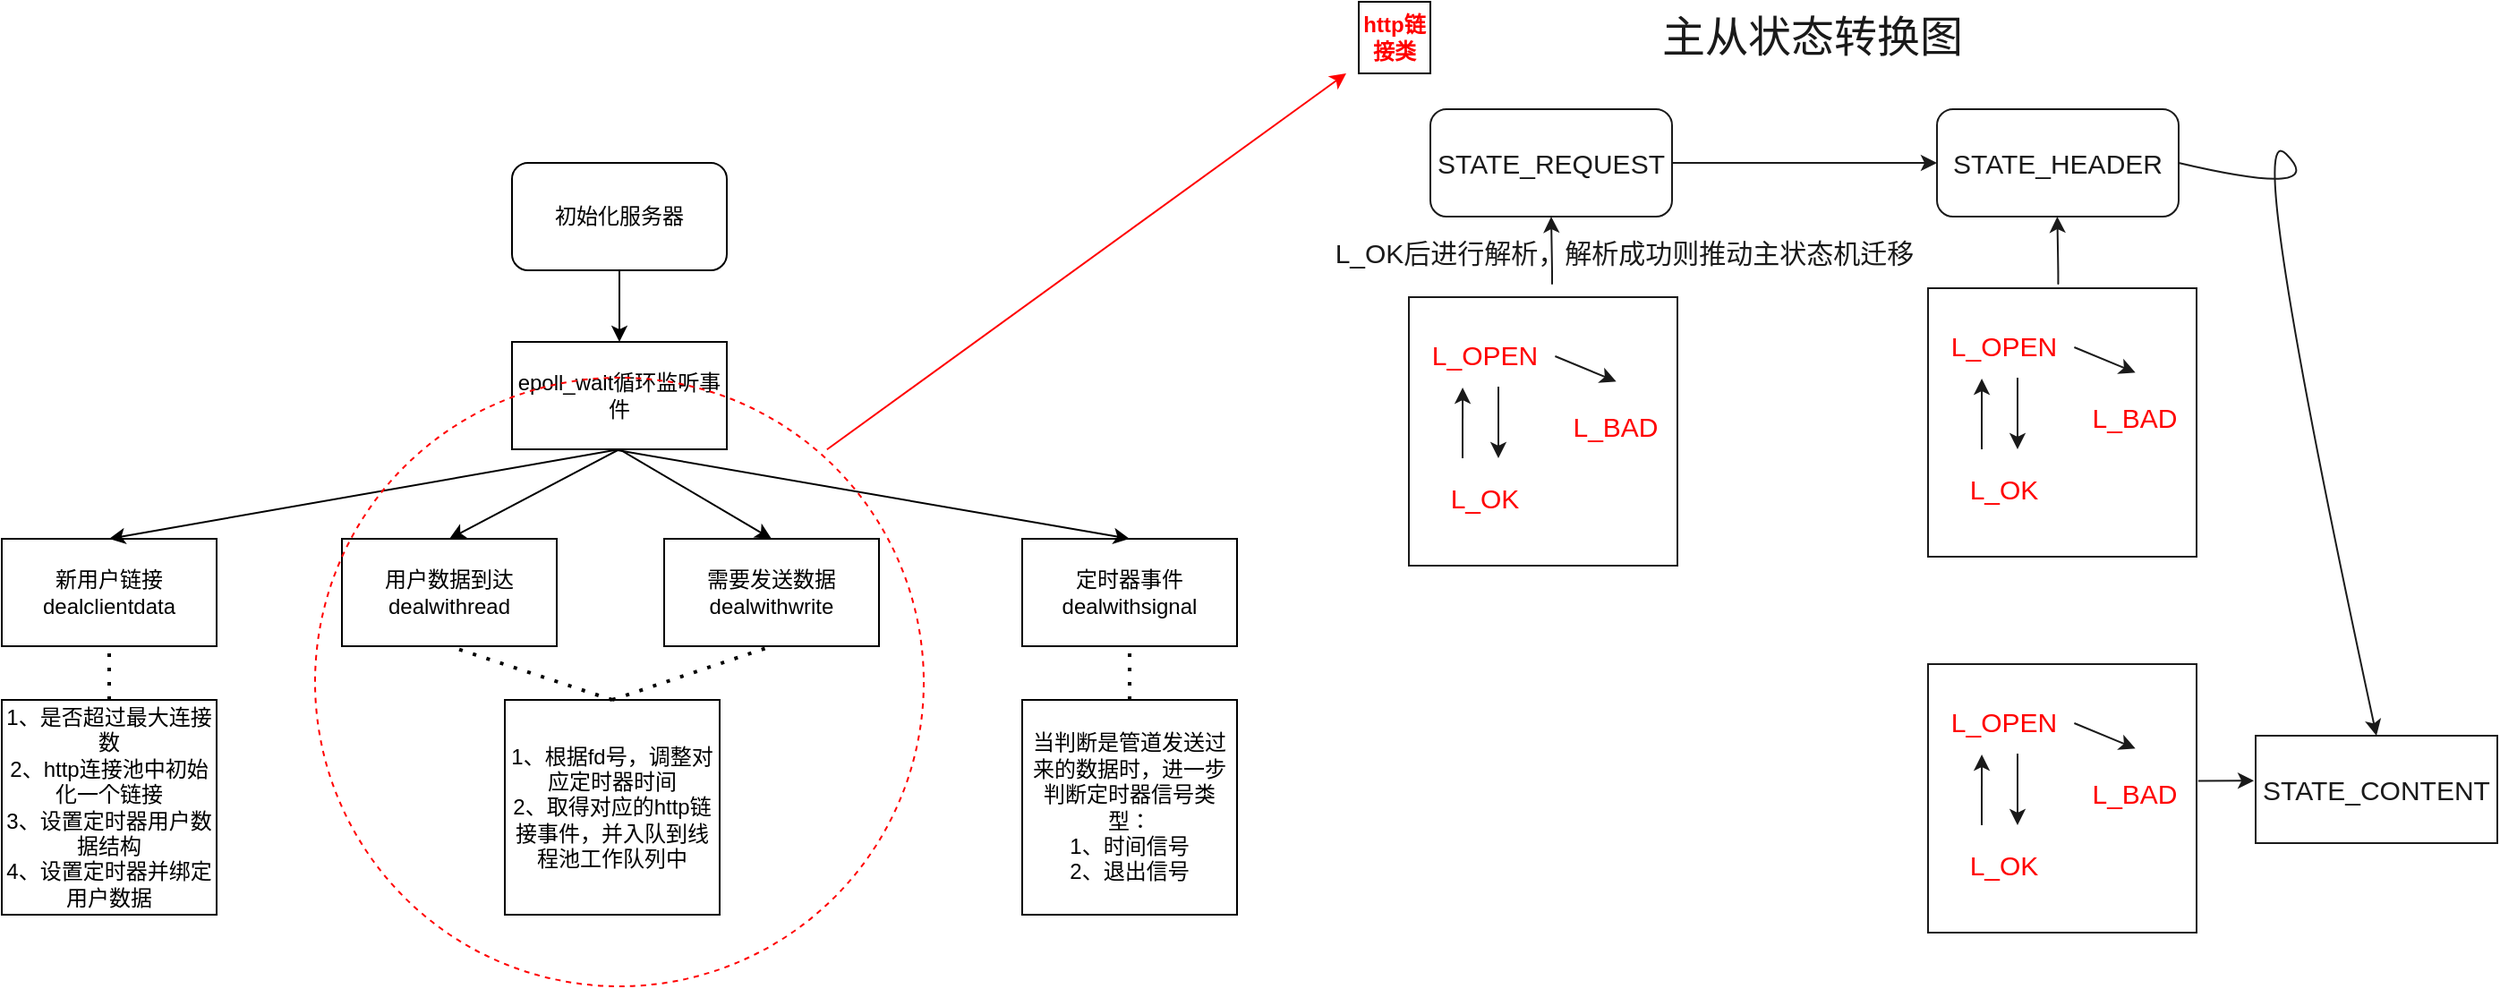 <mxfile version="17.5.0" type="github">
  <diagram id="A5NiPpgJj7nc6MVz3xeY" name="Page-1">
    <mxGraphModel dx="1422" dy="800" grid="1" gridSize="10" guides="1" tooltips="1" connect="1" arrows="1" fold="1" page="1" pageScale="1" pageWidth="827" pageHeight="1169" math="0" shadow="0">
      <root>
        <mxCell id="0" />
        <mxCell id="1" parent="0" />
        <mxCell id="RjcR3AsE55ujhxijjUr5-1" value="初始化服务器" style="rounded=1;whiteSpace=wrap;html=1;" vertex="1" parent="1">
          <mxGeometry x="354" y="90" width="120" height="60" as="geometry" />
        </mxCell>
        <mxCell id="RjcR3AsE55ujhxijjUr5-3" value="epoll_wait循环监听事件" style="rounded=0;whiteSpace=wrap;html=1;" vertex="1" parent="1">
          <mxGeometry x="354" y="190" width="120" height="60" as="geometry" />
        </mxCell>
        <mxCell id="RjcR3AsE55ujhxijjUr5-4" value="新用户链接&lt;br&gt;dealclientdata" style="rounded=0;whiteSpace=wrap;html=1;" vertex="1" parent="1">
          <mxGeometry x="69" y="300" width="120" height="60" as="geometry" />
        </mxCell>
        <mxCell id="RjcR3AsE55ujhxijjUr5-5" value="用户数据到达&lt;br&gt;dealwithread" style="rounded=0;whiteSpace=wrap;html=1;" vertex="1" parent="1">
          <mxGeometry x="259" y="300" width="120" height="60" as="geometry" />
        </mxCell>
        <mxCell id="RjcR3AsE55ujhxijjUr5-6" value="需要发送数据&lt;br&gt;dealwithwrite" style="rounded=0;whiteSpace=wrap;html=1;" vertex="1" parent="1">
          <mxGeometry x="439" y="300" width="120" height="60" as="geometry" />
        </mxCell>
        <mxCell id="RjcR3AsE55ujhxijjUr5-7" value="定时器事件&lt;br&gt;dealwithsignal" style="rounded=0;whiteSpace=wrap;html=1;" vertex="1" parent="1">
          <mxGeometry x="639" y="300" width="120" height="60" as="geometry" />
        </mxCell>
        <mxCell id="RjcR3AsE55ujhxijjUr5-9" value="" style="endArrow=classic;html=1;rounded=0;entryX=0.5;entryY=0;entryDx=0;entryDy=0;exitX=0.5;exitY=1;exitDx=0;exitDy=0;" edge="1" parent="1" source="RjcR3AsE55ujhxijjUr5-3" target="RjcR3AsE55ujhxijjUr5-4">
          <mxGeometry width="50" height="50" relative="1" as="geometry">
            <mxPoint x="190" y="270" as="sourcePoint" />
            <mxPoint x="240" y="220" as="targetPoint" />
          </mxGeometry>
        </mxCell>
        <mxCell id="RjcR3AsE55ujhxijjUr5-10" value="" style="endArrow=classic;html=1;rounded=0;entryX=0.5;entryY=0;entryDx=0;entryDy=0;exitX=0.5;exitY=1;exitDx=0;exitDy=0;" edge="1" parent="1" source="RjcR3AsE55ujhxijjUr5-3" target="RjcR3AsE55ujhxijjUr5-5">
          <mxGeometry width="50" height="50" relative="1" as="geometry">
            <mxPoint x="424" y="260.0" as="sourcePoint" />
            <mxPoint x="139" y="310.0" as="targetPoint" />
          </mxGeometry>
        </mxCell>
        <mxCell id="RjcR3AsE55ujhxijjUr5-11" value="" style="endArrow=classic;html=1;rounded=0;entryX=0.5;entryY=0;entryDx=0;entryDy=0;exitX=0.5;exitY=1;exitDx=0;exitDy=0;" edge="1" parent="1" source="RjcR3AsE55ujhxijjUr5-3" target="RjcR3AsE55ujhxijjUr5-6">
          <mxGeometry width="50" height="50" relative="1" as="geometry">
            <mxPoint x="434" y="270.0" as="sourcePoint" />
            <mxPoint x="149" y="320.0" as="targetPoint" />
          </mxGeometry>
        </mxCell>
        <mxCell id="RjcR3AsE55ujhxijjUr5-12" value="" style="endArrow=classic;html=1;rounded=0;entryX=0.5;entryY=0;entryDx=0;entryDy=0;" edge="1" parent="1" target="RjcR3AsE55ujhxijjUr5-7">
          <mxGeometry width="50" height="50" relative="1" as="geometry">
            <mxPoint x="410" y="250" as="sourcePoint" />
            <mxPoint x="159" y="330.0" as="targetPoint" />
          </mxGeometry>
        </mxCell>
        <mxCell id="RjcR3AsE55ujhxijjUr5-13" value="" style="endArrow=classic;html=1;rounded=0;entryX=0.5;entryY=0;entryDx=0;entryDy=0;exitX=0.5;exitY=1;exitDx=0;exitDy=0;" edge="1" parent="1" source="RjcR3AsE55ujhxijjUr5-1" target="RjcR3AsE55ujhxijjUr5-3">
          <mxGeometry width="50" height="50" relative="1" as="geometry">
            <mxPoint x="454" y="290.0" as="sourcePoint" />
            <mxPoint x="169" y="340.0" as="targetPoint" />
          </mxGeometry>
        </mxCell>
        <mxCell id="RjcR3AsE55ujhxijjUr5-14" value="1、是否超过最大连接数&lt;br&gt;2、http连接池中初始化一个链接&lt;br&gt;3、设置定时器用户数据结构&lt;br&gt;4、设置定时器并绑定用户数据" style="whiteSpace=wrap;html=1;aspect=fixed;" vertex="1" parent="1">
          <mxGeometry x="69" y="390" width="120" height="120" as="geometry" />
        </mxCell>
        <mxCell id="RjcR3AsE55ujhxijjUr5-17" value="" style="endArrow=none;dashed=1;html=1;dashPattern=1 3;strokeWidth=2;rounded=0;entryX=0.5;entryY=1;entryDx=0;entryDy=0;exitX=0.5;exitY=0;exitDx=0;exitDy=0;" edge="1" parent="1" source="RjcR3AsE55ujhxijjUr5-14" target="RjcR3AsE55ujhxijjUr5-4">
          <mxGeometry width="50" height="50" relative="1" as="geometry">
            <mxPoint x="120" y="410" as="sourcePoint" />
            <mxPoint x="170" y="360" as="targetPoint" />
          </mxGeometry>
        </mxCell>
        <mxCell id="RjcR3AsE55ujhxijjUr5-18" value="1、根据fd号，调整对应定时器时间&lt;br&gt;2、取得对应的http链接事件，并入队到线程池工作队列中" style="whiteSpace=wrap;html=1;aspect=fixed;" vertex="1" parent="1">
          <mxGeometry x="350" y="390" width="120" height="120" as="geometry" />
        </mxCell>
        <mxCell id="RjcR3AsE55ujhxijjUr5-19" value="" style="endArrow=none;dashed=1;html=1;dashPattern=1 3;strokeWidth=2;rounded=0;exitX=0.5;exitY=0;exitDx=0;exitDy=0;entryX=0.5;entryY=1;entryDx=0;entryDy=0;" edge="1" parent="1" source="RjcR3AsE55ujhxijjUr5-18" target="RjcR3AsE55ujhxijjUr5-5">
          <mxGeometry width="50" height="50" relative="1" as="geometry">
            <mxPoint x="300" y="410" as="sourcePoint" />
            <mxPoint x="350" y="360" as="targetPoint" />
          </mxGeometry>
        </mxCell>
        <mxCell id="RjcR3AsE55ujhxijjUr5-20" value="" style="endArrow=none;dashed=1;html=1;dashPattern=1 3;strokeWidth=2;rounded=0;entryX=0.5;entryY=1;entryDx=0;entryDy=0;" edge="1" parent="1" target="RjcR3AsE55ujhxijjUr5-6">
          <mxGeometry width="50" height="50" relative="1" as="geometry">
            <mxPoint x="410" y="390" as="sourcePoint" />
            <mxPoint x="540" y="370" as="targetPoint" />
          </mxGeometry>
        </mxCell>
        <mxCell id="RjcR3AsE55ujhxijjUr5-21" value="当判断是管道发送过来的数据时，进一步判断定时器信号类型：&lt;br&gt;1、时间信号&lt;br&gt;2、退出信号" style="whiteSpace=wrap;html=1;aspect=fixed;" vertex="1" parent="1">
          <mxGeometry x="639" y="390" width="120" height="120" as="geometry" />
        </mxCell>
        <mxCell id="RjcR3AsE55ujhxijjUr5-22" value="" style="endArrow=none;dashed=1;html=1;dashPattern=1 3;strokeWidth=2;rounded=0;entryX=0.5;entryY=1;entryDx=0;entryDy=0;exitX=0.5;exitY=0;exitDx=0;exitDy=0;" edge="1" parent="1" source="RjcR3AsE55ujhxijjUr5-21" target="RjcR3AsE55ujhxijjUr5-7">
          <mxGeometry width="50" height="50" relative="1" as="geometry">
            <mxPoint x="580" y="430" as="sourcePoint" />
            <mxPoint x="630" y="380" as="targetPoint" />
          </mxGeometry>
        </mxCell>
        <mxCell id="RjcR3AsE55ujhxijjUr5-23" value="&lt;b&gt;&lt;font color=&quot;#ff0000&quot;&gt;http链接类&lt;/font&gt;&lt;/b&gt;" style="whiteSpace=wrap;html=1;aspect=fixed;" vertex="1" parent="1">
          <mxGeometry x="827" width="40" height="40" as="geometry" />
        </mxCell>
        <mxCell id="RjcR3AsE55ujhxijjUr5-27" value="" style="ellipse;whiteSpace=wrap;html=1;aspect=fixed;dashed=1;fillColor=none;strokeColor=#FF0000;" vertex="1" parent="1">
          <mxGeometry x="244" y="210" width="340" height="340" as="geometry" />
        </mxCell>
        <mxCell id="RjcR3AsE55ujhxijjUr5-28" value="" style="endArrow=classic;html=1;rounded=1;exitX=0.841;exitY=0.118;exitDx=0;exitDy=0;exitPerimeter=0;strokeColor=#FF0000;" edge="1" parent="1" source="RjcR3AsE55ujhxijjUr5-27">
          <mxGeometry width="50" height="50" relative="1" as="geometry">
            <mxPoint x="540" y="250" as="sourcePoint" />
            <mxPoint x="820" y="40" as="targetPoint" />
          </mxGeometry>
        </mxCell>
        <mxCell id="RjcR3AsE55ujhxijjUr5-29" value="&lt;font style=&quot;font-size: 24px&quot;&gt;主从状态转换图&lt;/font&gt;" style="text;html=1;align=center;verticalAlign=middle;resizable=0;points=[];autosize=1;strokeColor=none;fillColor=none;fontColor=#1A1A1A;" vertex="1" parent="1">
          <mxGeometry x="990" y="10" width="180" height="20" as="geometry" />
        </mxCell>
        <mxCell id="RjcR3AsE55ujhxijjUr5-30" value="" style="whiteSpace=wrap;html=1;aspect=fixed;fontSize=24;fontColor=#FF0000;strokeColor=#1A1A1A;fillColor=none;" vertex="1" parent="1">
          <mxGeometry x="855" y="165" width="150" height="150" as="geometry" />
        </mxCell>
        <mxCell id="RjcR3AsE55ujhxijjUr5-33" value="&lt;font style=&quot;font-size: 15px&quot;&gt;L_OPEN&lt;/font&gt;" style="text;html=1;align=center;verticalAlign=middle;resizable=0;points=[];autosize=1;strokeColor=none;fillColor=none;fontSize=24;fontColor=#FF0000;" vertex="1" parent="1">
          <mxGeometry x="862" y="175" width="70" height="40" as="geometry" />
        </mxCell>
        <mxCell id="RjcR3AsE55ujhxijjUr5-34" value="&lt;font style=&quot;font-size: 15px&quot;&gt;L_OK&lt;/font&gt;" style="text;html=1;align=center;verticalAlign=middle;resizable=0;points=[];autosize=1;strokeColor=none;fillColor=none;fontSize=24;fontColor=#FF0000;" vertex="1" parent="1">
          <mxGeometry x="872" y="255" width="50" height="40" as="geometry" />
        </mxCell>
        <mxCell id="RjcR3AsE55ujhxijjUr5-35" value="&lt;font style=&quot;font-size: 15px&quot;&gt;L_BAD&lt;/font&gt;" style="text;html=1;align=center;verticalAlign=middle;resizable=0;points=[];autosize=1;strokeColor=none;fillColor=none;fontSize=24;fontColor=#FF0000;" vertex="1" parent="1">
          <mxGeometry x="940" y="215" width="60" height="40" as="geometry" />
        </mxCell>
        <mxCell id="RjcR3AsE55ujhxijjUr5-44" value="" style="endArrow=classic;html=1;rounded=1;fontSize=15;fontColor=#FF0000;strokeColor=#1A1A1A;entryX=0.329;entryY=1.013;entryDx=0;entryDy=0;entryPerimeter=0;" edge="1" parent="1" target="RjcR3AsE55ujhxijjUr5-33">
          <mxGeometry width="50" height="50" relative="1" as="geometry">
            <mxPoint x="885" y="255" as="sourcePoint" />
            <mxPoint x="925" y="365" as="targetPoint" />
          </mxGeometry>
        </mxCell>
        <mxCell id="RjcR3AsE55ujhxijjUr5-45" value="" style="endArrow=classic;html=1;rounded=1;fontSize=15;fontColor=#FF0000;strokeColor=#1A1A1A;" edge="1" parent="1">
          <mxGeometry width="50" height="50" relative="1" as="geometry">
            <mxPoint x="905" y="215" as="sourcePoint" />
            <mxPoint x="905" y="255" as="targetPoint" />
          </mxGeometry>
        </mxCell>
        <mxCell id="RjcR3AsE55ujhxijjUr5-46" value="" style="endArrow=classic;html=1;rounded=1;fontSize=15;fontColor=#FF0000;strokeColor=#1A1A1A;entryX=0.514;entryY=-0.071;entryDx=0;entryDy=0;entryPerimeter=0;exitX=1.067;exitY=0.575;exitDx=0;exitDy=0;exitPerimeter=0;" edge="1" parent="1" source="RjcR3AsE55ujhxijjUr5-33" target="RjcR3AsE55ujhxijjUr5-35">
          <mxGeometry width="50" height="50" relative="1" as="geometry">
            <mxPoint x="975" y="405" as="sourcePoint" />
            <mxPoint x="905.03" y="235.52" as="targetPoint" />
          </mxGeometry>
        </mxCell>
        <mxCell id="RjcR3AsE55ujhxijjUr5-47" value="" style="whiteSpace=wrap;html=1;aspect=fixed;fontSize=24;fontColor=#FF0000;strokeColor=#1A1A1A;fillColor=none;" vertex="1" parent="1">
          <mxGeometry x="1145" y="160" width="150" height="150" as="geometry" />
        </mxCell>
        <mxCell id="RjcR3AsE55ujhxijjUr5-48" value="&lt;font style=&quot;font-size: 15px&quot;&gt;L_OPEN&lt;/font&gt;" style="text;html=1;align=center;verticalAlign=middle;resizable=0;points=[];autosize=1;strokeColor=none;fillColor=none;fontSize=24;fontColor=#FF0000;" vertex="1" parent="1">
          <mxGeometry x="1152" y="170" width="70" height="40" as="geometry" />
        </mxCell>
        <mxCell id="RjcR3AsE55ujhxijjUr5-49" value="&lt;font style=&quot;font-size: 15px&quot;&gt;L_OK&lt;/font&gt;" style="text;html=1;align=center;verticalAlign=middle;resizable=0;points=[];autosize=1;strokeColor=none;fillColor=none;fontSize=24;fontColor=#FF0000;" vertex="1" parent="1">
          <mxGeometry x="1162" y="250" width="50" height="40" as="geometry" />
        </mxCell>
        <mxCell id="RjcR3AsE55ujhxijjUr5-50" value="&lt;font style=&quot;font-size: 15px&quot;&gt;L_BAD&lt;/font&gt;" style="text;html=1;align=center;verticalAlign=middle;resizable=0;points=[];autosize=1;strokeColor=none;fillColor=none;fontSize=24;fontColor=#FF0000;" vertex="1" parent="1">
          <mxGeometry x="1230" y="210" width="60" height="40" as="geometry" />
        </mxCell>
        <mxCell id="RjcR3AsE55ujhxijjUr5-51" value="" style="endArrow=classic;html=1;rounded=1;fontSize=15;fontColor=#FF0000;strokeColor=#1A1A1A;entryX=0.329;entryY=1.013;entryDx=0;entryDy=0;entryPerimeter=0;" edge="1" parent="1" target="RjcR3AsE55ujhxijjUr5-48">
          <mxGeometry width="50" height="50" relative="1" as="geometry">
            <mxPoint x="1175" y="250" as="sourcePoint" />
            <mxPoint x="1215" y="360" as="targetPoint" />
          </mxGeometry>
        </mxCell>
        <mxCell id="RjcR3AsE55ujhxijjUr5-52" value="" style="endArrow=classic;html=1;rounded=1;fontSize=15;fontColor=#FF0000;strokeColor=#1A1A1A;" edge="1" parent="1">
          <mxGeometry width="50" height="50" relative="1" as="geometry">
            <mxPoint x="1195" y="210" as="sourcePoint" />
            <mxPoint x="1195" y="250" as="targetPoint" />
          </mxGeometry>
        </mxCell>
        <mxCell id="RjcR3AsE55ujhxijjUr5-53" value="" style="endArrow=classic;html=1;rounded=1;fontSize=15;fontColor=#FF0000;strokeColor=#1A1A1A;entryX=0.514;entryY=-0.071;entryDx=0;entryDy=0;entryPerimeter=0;exitX=1.067;exitY=0.575;exitDx=0;exitDy=0;exitPerimeter=0;" edge="1" parent="1" source="RjcR3AsE55ujhxijjUr5-48" target="RjcR3AsE55ujhxijjUr5-50">
          <mxGeometry width="50" height="50" relative="1" as="geometry">
            <mxPoint x="1265" y="400" as="sourcePoint" />
            <mxPoint x="1195.03" y="230.52" as="targetPoint" />
          </mxGeometry>
        </mxCell>
        <mxCell id="RjcR3AsE55ujhxijjUr5-54" value="" style="whiteSpace=wrap;html=1;aspect=fixed;fontSize=24;fontColor=#FF0000;strokeColor=#1A1A1A;fillColor=none;" vertex="1" parent="1">
          <mxGeometry x="1145" y="370" width="150" height="150" as="geometry" />
        </mxCell>
        <mxCell id="RjcR3AsE55ujhxijjUr5-55" value="&lt;font style=&quot;font-size: 15px&quot;&gt;L_OPEN&lt;/font&gt;" style="text;html=1;align=center;verticalAlign=middle;resizable=0;points=[];autosize=1;strokeColor=none;fillColor=none;fontSize=24;fontColor=#FF0000;" vertex="1" parent="1">
          <mxGeometry x="1152" y="380" width="70" height="40" as="geometry" />
        </mxCell>
        <mxCell id="RjcR3AsE55ujhxijjUr5-56" value="&lt;font style=&quot;font-size: 15px&quot;&gt;L_OK&lt;/font&gt;" style="text;html=1;align=center;verticalAlign=middle;resizable=0;points=[];autosize=1;strokeColor=none;fillColor=none;fontSize=24;fontColor=#FF0000;" vertex="1" parent="1">
          <mxGeometry x="1162" y="460" width="50" height="40" as="geometry" />
        </mxCell>
        <mxCell id="RjcR3AsE55ujhxijjUr5-57" value="&lt;font style=&quot;font-size: 15px&quot;&gt;L_BAD&lt;/font&gt;" style="text;html=1;align=center;verticalAlign=middle;resizable=0;points=[];autosize=1;strokeColor=none;fillColor=none;fontSize=24;fontColor=#FF0000;" vertex="1" parent="1">
          <mxGeometry x="1230" y="420" width="60" height="40" as="geometry" />
        </mxCell>
        <mxCell id="RjcR3AsE55ujhxijjUr5-58" value="" style="endArrow=classic;html=1;rounded=1;fontSize=15;fontColor=#FF0000;strokeColor=#1A1A1A;entryX=0.329;entryY=1.013;entryDx=0;entryDy=0;entryPerimeter=0;" edge="1" parent="1" target="RjcR3AsE55ujhxijjUr5-55">
          <mxGeometry width="50" height="50" relative="1" as="geometry">
            <mxPoint x="1175" y="460" as="sourcePoint" />
            <mxPoint x="1215" y="570" as="targetPoint" />
          </mxGeometry>
        </mxCell>
        <mxCell id="RjcR3AsE55ujhxijjUr5-59" value="" style="endArrow=classic;html=1;rounded=1;fontSize=15;fontColor=#FF0000;strokeColor=#1A1A1A;" edge="1" parent="1">
          <mxGeometry width="50" height="50" relative="1" as="geometry">
            <mxPoint x="1195" y="420" as="sourcePoint" />
            <mxPoint x="1195" y="460" as="targetPoint" />
          </mxGeometry>
        </mxCell>
        <mxCell id="RjcR3AsE55ujhxijjUr5-60" value="" style="endArrow=classic;html=1;rounded=1;fontSize=15;fontColor=#FF0000;strokeColor=#1A1A1A;entryX=0.514;entryY=-0.071;entryDx=0;entryDy=0;entryPerimeter=0;exitX=1.067;exitY=0.575;exitDx=0;exitDy=0;exitPerimeter=0;" edge="1" parent="1" source="RjcR3AsE55ujhxijjUr5-55" target="RjcR3AsE55ujhxijjUr5-57">
          <mxGeometry width="50" height="50" relative="1" as="geometry">
            <mxPoint x="1265" y="610" as="sourcePoint" />
            <mxPoint x="1195.03" y="440.52" as="targetPoint" />
          </mxGeometry>
        </mxCell>
        <mxCell id="RjcR3AsE55ujhxijjUr5-66" value="&lt;font color=&quot;#1a1a1a&quot;&gt;STATE_REQUEST&lt;/font&gt;" style="rounded=1;whiteSpace=wrap;html=1;fontSize=15;fontColor=#FF0000;strokeColor=#1A1A1A;fillColor=none;" vertex="1" parent="1">
          <mxGeometry x="867" y="60" width="135" height="60" as="geometry" />
        </mxCell>
        <mxCell id="RjcR3AsE55ujhxijjUr5-67" value="&lt;font color=&quot;#1a1a1a&quot;&gt;STATE_HEADER&lt;/font&gt;" style="rounded=1;whiteSpace=wrap;html=1;fontSize=15;fontColor=#FF0000;strokeColor=#1A1A1A;fillColor=none;" vertex="1" parent="1">
          <mxGeometry x="1150" y="60" width="135" height="60" as="geometry" />
        </mxCell>
        <mxCell id="RjcR3AsE55ujhxijjUr5-68" value="&lt;font color=&quot;#1a1a1a&quot;&gt;STATE_CONTENT&lt;/font&gt;" style="rounded=1;whiteSpace=wrap;html=1;fontSize=15;fontColor=#FF0000;strokeColor=#1A1A1A;fillColor=none;arcSize=0;" vertex="1" parent="1">
          <mxGeometry x="1328" y="410" width="135" height="60" as="geometry" />
        </mxCell>
        <mxCell id="RjcR3AsE55ujhxijjUr5-69" value="" style="endArrow=classic;html=1;rounded=1;fontSize=15;fontColor=#FF0000;strokeColor=#1A1A1A;entryX=0;entryY=0.5;entryDx=0;entryDy=0;exitX=1;exitY=0.5;exitDx=0;exitDy=0;" edge="1" parent="1" source="RjcR3AsE55ujhxijjUr5-66" target="RjcR3AsE55ujhxijjUr5-67">
          <mxGeometry width="50" height="50" relative="1" as="geometry">
            <mxPoint x="1020" y="120" as="sourcePoint" />
            <mxPoint x="1070" y="70" as="targetPoint" />
          </mxGeometry>
        </mxCell>
        <mxCell id="RjcR3AsE55ujhxijjUr5-70" value="" style="curved=1;endArrow=classic;html=1;rounded=1;fontSize=15;fontColor=#FF0000;strokeColor=#1A1A1A;exitX=1;exitY=0.5;exitDx=0;exitDy=0;entryX=0.5;entryY=0;entryDx=0;entryDy=0;" edge="1" parent="1" source="RjcR3AsE55ujhxijjUr5-67" target="RjcR3AsE55ujhxijjUr5-68">
          <mxGeometry width="50" height="50" relative="1" as="geometry">
            <mxPoint x="1320" y="110" as="sourcePoint" />
            <mxPoint x="1370" y="60" as="targetPoint" />
            <Array as="points">
              <mxPoint x="1370" y="110" />
              <mxPoint x="1320" y="60" />
            </Array>
          </mxGeometry>
        </mxCell>
        <mxCell id="RjcR3AsE55ujhxijjUr5-71" value="" style="endArrow=classic;html=1;rounded=1;fontSize=15;fontColor=#FF0000;strokeColor=#1A1A1A;entryX=0.5;entryY=1;entryDx=0;entryDy=0;" edge="1" parent="1" target="RjcR3AsE55ujhxijjUr5-66">
          <mxGeometry width="50" height="50" relative="1" as="geometry">
            <mxPoint x="935" y="150" as="sourcePoint" />
            <mxPoint x="960" y="130" as="targetPoint" />
            <Array as="points">
              <mxPoint x="935" y="160" />
              <mxPoint x="935" y="150" />
            </Array>
          </mxGeometry>
        </mxCell>
        <mxCell id="RjcR3AsE55ujhxijjUr5-72" value="" style="endArrow=classic;html=1;rounded=1;fontSize=15;fontColor=#FF0000;strokeColor=#1A1A1A;entryX=0.5;entryY=1;entryDx=0;entryDy=0;" edge="1" parent="1">
          <mxGeometry width="50" height="50" relative="1" as="geometry">
            <mxPoint x="1217.71" y="150" as="sourcePoint" />
            <mxPoint x="1217.21" y="120.0" as="targetPoint" />
            <Array as="points">
              <mxPoint x="1217.71" y="160" />
              <mxPoint x="1217.71" y="150" />
            </Array>
          </mxGeometry>
        </mxCell>
        <mxCell id="RjcR3AsE55ujhxijjUr5-73" value="" style="endArrow=classic;html=1;rounded=1;fontSize=15;fontColor=#FF0000;strokeColor=#1A1A1A;entryX=-0.007;entryY=0.419;entryDx=0;entryDy=0;entryPerimeter=0;exitX=1.006;exitY=0.435;exitDx=0;exitDy=0;exitPerimeter=0;" edge="1" parent="1" source="RjcR3AsE55ujhxijjUr5-54" target="RjcR3AsE55ujhxijjUr5-68">
          <mxGeometry width="50" height="50" relative="1" as="geometry">
            <mxPoint x="1300.5" y="430" as="sourcePoint" />
            <mxPoint x="1300" y="420" as="targetPoint" />
            <Array as="points" />
          </mxGeometry>
        </mxCell>
        <mxCell id="RjcR3AsE55ujhxijjUr5-74" value="&lt;font color=&quot;#1a1a1a&quot;&gt;L_OK后进行解析，解析成功则推动主状态机迁移&lt;/font&gt;" style="text;html=1;align=center;verticalAlign=middle;resizable=0;points=[];autosize=1;strokeColor=none;fillColor=none;fontSize=15;fontColor=#FF0000;" vertex="1" parent="1">
          <mxGeometry x="805" y="130" width="340" height="20" as="geometry" />
        </mxCell>
      </root>
    </mxGraphModel>
  </diagram>
</mxfile>
